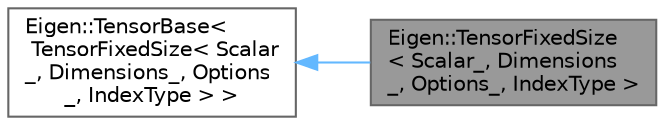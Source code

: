 digraph "Eigen::TensorFixedSize&lt; Scalar_, Dimensions_, Options_, IndexType &gt;"
{
 // LATEX_PDF_SIZE
  bgcolor="transparent";
  edge [fontname=Helvetica,fontsize=10,labelfontname=Helvetica,labelfontsize=10];
  node [fontname=Helvetica,fontsize=10,shape=box,height=0.2,width=0.4];
  rankdir="LR";
  Node1 [id="Node000001",label="Eigen::TensorFixedSize\l\< Scalar_, Dimensions\l_, Options_, IndexType \>",height=0.2,width=0.4,color="gray40", fillcolor="grey60", style="filled", fontcolor="black",tooltip="The fixed sized version of the tensor class."];
  Node2 -> Node1 [id="edge2_Node000001_Node000002",dir="back",color="steelblue1",style="solid",tooltip=" "];
  Node2 [id="Node000002",label="Eigen::TensorBase\<\l TensorFixedSize\< Scalar\l_, Dimensions_, Options\l_, IndexType \> \>",height=0.2,width=0.4,color="gray40", fillcolor="white", style="filled",URL="$class_eigen_1_1_tensor_base.html",tooltip=" "];
}
